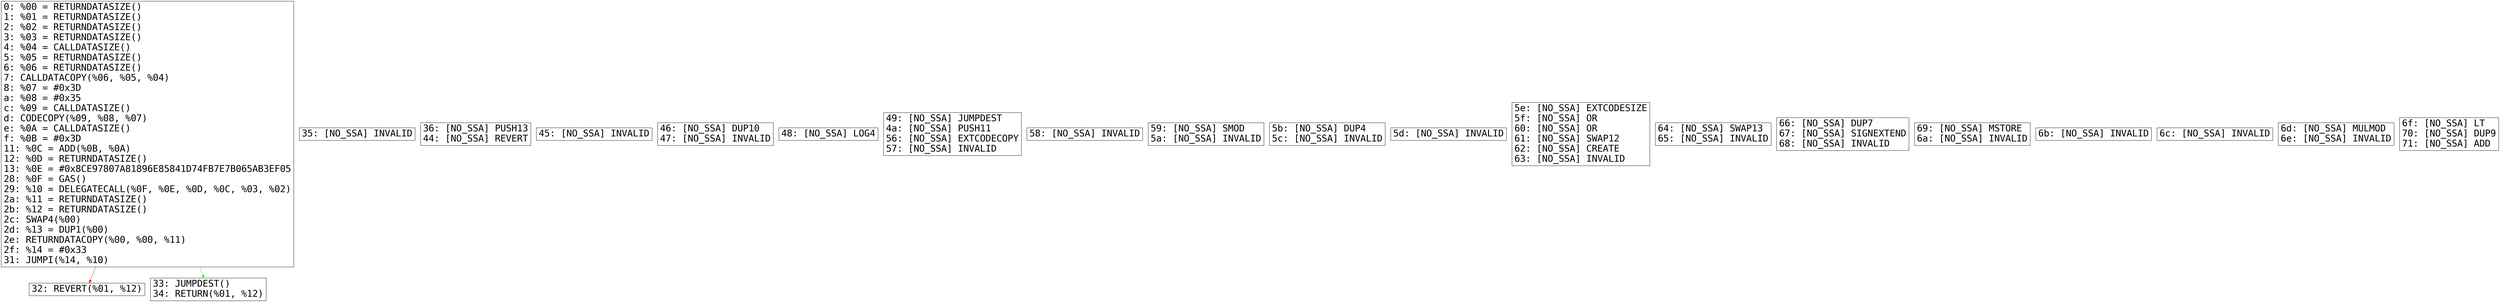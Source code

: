 digraph "graph.cfg.gv" {
	subgraph global {
		node [fontname=Courier fontsize=30.0 rank=same shape=box]
		block_0 [label="0: %00 = RETURNDATASIZE()\l1: %01 = RETURNDATASIZE()\l2: %02 = RETURNDATASIZE()\l3: %03 = RETURNDATASIZE()\l4: %04 = CALLDATASIZE()\l5: %05 = RETURNDATASIZE()\l6: %06 = RETURNDATASIZE()\l7: CALLDATACOPY(%06, %05, %04)\l8: %07 = #0x3D\la: %08 = #0x35\lc: %09 = CALLDATASIZE()\ld: CODECOPY(%09, %08, %07)\le: %0A = CALLDATASIZE()\lf: %0B = #0x3D\l11: %0C = ADD(%0B, %0A)\l12: %0D = RETURNDATASIZE()\l13: %0E = #0x8CE97807A81896E85841D74FB7E7B065AB3EF05\l28: %0F = GAS()\l29: %10 = DELEGATECALL(%0F, %0E, %0D, %0C, %03, %02)\l2a: %11 = RETURNDATASIZE()\l2b: %12 = RETURNDATASIZE()\l2c: SWAP4(%00)\l2d: %13 = DUP1(%00)\l2e: RETURNDATACOPY(%00, %00, %11)\l2f: %14 = #0x33\l31: JUMPI(%14, %10)\l"]
		block_32 [label="32: REVERT(%01, %12)\l"]
		block_33 [label="33: JUMPDEST()\l34: RETURN(%01, %12)\l"]
		block_35 [label="35: [NO_SSA] INVALID\l"]
		block_36 [label="36: [NO_SSA] PUSH13\l44: [NO_SSA] REVERT\l"]
		block_45 [label="45: [NO_SSA] INVALID\l"]
		block_46 [label="46: [NO_SSA] DUP10\l47: [NO_SSA] INVALID\l"]
		block_48 [label="48: [NO_SSA] LOG4\l"]
		block_49 [label="49: [NO_SSA] JUMPDEST\l4a: [NO_SSA] PUSH11\l56: [NO_SSA] EXTCODECOPY\l57: [NO_SSA] INVALID\l"]
		block_58 [label="58: [NO_SSA] INVALID\l"]
		block_59 [label="59: [NO_SSA] SMOD\l5a: [NO_SSA] INVALID\l"]
		block_5b [label="5b: [NO_SSA] DUP4\l5c: [NO_SSA] INVALID\l"]
		block_5d [label="5d: [NO_SSA] INVALID\l"]
		block_5e [label="5e: [NO_SSA] EXTCODESIZE\l5f: [NO_SSA] OR\l60: [NO_SSA] OR\l61: [NO_SSA] SWAP12\l62: [NO_SSA] CREATE\l63: [NO_SSA] INVALID\l"]
		block_64 [label="64: [NO_SSA] SWAP13\l65: [NO_SSA] INVALID\l"]
		block_66 [label="66: [NO_SSA] DUP7\l67: [NO_SSA] SIGNEXTEND\l68: [NO_SSA] INVALID\l"]
		block_69 [label="69: [NO_SSA] MSTORE\l6a: [NO_SSA] INVALID\l"]
		block_6b [label="6b: [NO_SSA] INVALID\l"]
		block_6c [label="6c: [NO_SSA] INVALID\l"]
		block_6d [label="6d: [NO_SSA] MULMOD\l6e: [NO_SSA] INVALID\l"]
		block_6f [label="6f: [NO_SSA] LT\l70: [NO_SSA] DUP9\l71: [NO_SSA] ADD\l"]
	}
	block_0 -> block_33 [color=green]
	block_0 -> block_32 [color=red]
}
